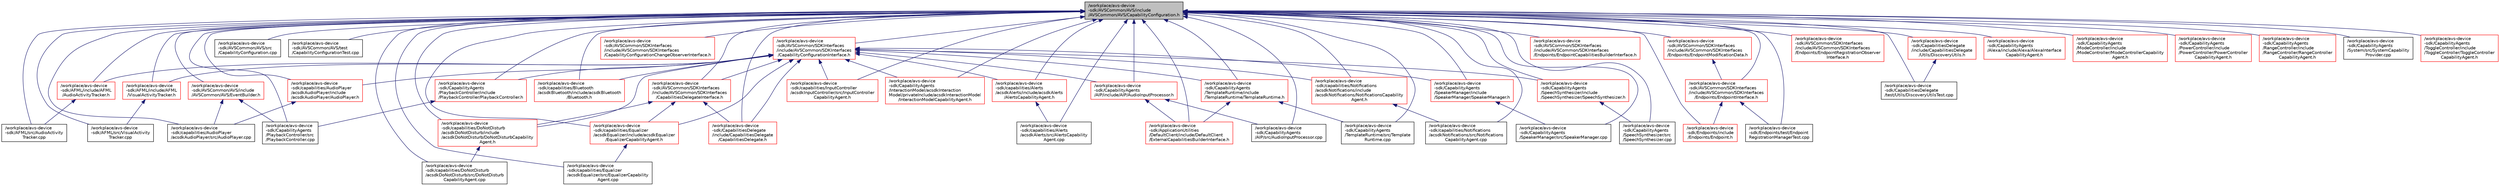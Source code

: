 digraph "/workplace/avs-device-sdk/AVSCommon/AVS/include/AVSCommon/AVS/CapabilityConfiguration.h"
{
  edge [fontname="Helvetica",fontsize="10",labelfontname="Helvetica",labelfontsize="10"];
  node [fontname="Helvetica",fontsize="10",shape=record];
  Node28 [label="/workplace/avs-device\l-sdk/AVSCommon/AVS/include\l/AVSCommon/AVS/CapabilityConfiguration.h",height=0.2,width=0.4,color="black", fillcolor="grey75", style="filled", fontcolor="black"];
  Node28 -> Node29 [dir="back",color="midnightblue",fontsize="10",style="solid",fontname="Helvetica"];
  Node29 [label="/workplace/avs-device\l-sdk/AFML/include/AFML\l/AudioActivityTracker.h",height=0.2,width=0.4,color="red", fillcolor="white", style="filled",URL="$_audio_activity_tracker_8h.html"];
  Node29 -> Node30 [dir="back",color="midnightblue",fontsize="10",style="solid",fontname="Helvetica"];
  Node30 [label="/workplace/avs-device\l-sdk/AFML/src/AudioActivity\lTracker.cpp",height=0.2,width=0.4,color="black", fillcolor="white", style="filled",URL="$_audio_activity_tracker_8cpp.html"];
  Node28 -> Node33 [dir="back",color="midnightblue",fontsize="10",style="solid",fontname="Helvetica"];
  Node33 [label="/workplace/avs-device\l-sdk/AFML/include/AFML\l/VisualActivityTracker.h",height=0.2,width=0.4,color="red", fillcolor="white", style="filled",URL="$_visual_activity_tracker_8h.html"];
  Node33 -> Node34 [dir="back",color="midnightblue",fontsize="10",style="solid",fontname="Helvetica"];
  Node34 [label="/workplace/avs-device\l-sdk/AFML/src/VisualActivity\lTracker.cpp",height=0.2,width=0.4,color="black", fillcolor="white", style="filled",URL="$_visual_activity_tracker_8cpp.html"];
  Node28 -> Node30 [dir="back",color="midnightblue",fontsize="10",style="solid",fontname="Helvetica"];
  Node28 -> Node34 [dir="back",color="midnightblue",fontsize="10",style="solid",fontname="Helvetica"];
  Node28 -> Node36 [dir="back",color="midnightblue",fontsize="10",style="solid",fontname="Helvetica"];
  Node36 [label="/workplace/avs-device\l-sdk/ApplicationUtilities\l/DefaultClient/include/DefaultClient\l/ExternalCapabilitiesBuilderInterface.h",height=0.2,width=0.4,color="red", fillcolor="white", style="filled",URL="$_external_capabilities_builder_interface_8h.html"];
  Node28 -> Node54 [dir="back",color="midnightblue",fontsize="10",style="solid",fontname="Helvetica"];
  Node54 [label="/workplace/avs-device\l-sdk/AVSCommon/AVS/include\l/AVSCommon/AVS/EventBuilder.h",height=0.2,width=0.4,color="red", fillcolor="white", style="filled",URL="$_event_builder_8h.html"];
  Node54 -> Node62 [dir="back",color="midnightblue",fontsize="10",style="solid",fontname="Helvetica"];
  Node62 [label="/workplace/avs-device\l-sdk/capabilities/AudioPlayer\l/acsdkAudioPlayer/src/AudioPlayer.cpp",height=0.2,width=0.4,color="black", fillcolor="white", style="filled",URL="$_audio_player_8cpp.html"];
  Node54 -> Node68 [dir="back",color="midnightblue",fontsize="10",style="solid",fontname="Helvetica"];
  Node68 [label="/workplace/avs-device\l-sdk/CapabilityAgents\l/PlaybackController/src\l/PlaybackController.cpp",height=0.2,width=0.4,color="black", fillcolor="white", style="filled",URL="$_playback_controller_8cpp.html"];
  Node28 -> Node84 [dir="back",color="midnightblue",fontsize="10",style="solid",fontname="Helvetica"];
  Node84 [label="/workplace/avs-device\l-sdk/AVSCommon/AVS/src\l/CapabilityConfiguration.cpp",height=0.2,width=0.4,color="black", fillcolor="white", style="filled",URL="$_capability_configuration_8cpp.html"];
  Node28 -> Node85 [dir="back",color="midnightblue",fontsize="10",style="solid",fontname="Helvetica"];
  Node85 [label="/workplace/avs-device\l-sdk/AVSCommon/AVS/test\l/CapabilityConfigurationTest.cpp",height=0.2,width=0.4,color="black", fillcolor="white", style="filled",URL="$_capability_configuration_test_8cpp.html"];
  Node28 -> Node86 [dir="back",color="midnightblue",fontsize="10",style="solid",fontname="Helvetica"];
  Node86 [label="/workplace/avs-device\l-sdk/AVSCommon/SDKInterfaces\l/include/AVSCommon/SDKInterfaces\l/CapabilitiesDelegateInterface.h",height=0.2,width=0.4,color="red", fillcolor="white", style="filled",URL="$_capabilities_delegate_interface_8h.html"];
  Node86 -> Node92 [dir="back",color="midnightblue",fontsize="10",style="solid",fontname="Helvetica"];
  Node92 [label="/workplace/avs-device\l-sdk/capabilities/DoNotDisturb\l/acsdkDoNotDisturb/include\l/acsdkDoNotDisturb/DoNotDisturbCapability\lAgent.h",height=0.2,width=0.4,color="red", fillcolor="white", style="filled",URL="$_do_not_disturb_capability_agent_8h.html"];
  Node92 -> Node96 [dir="back",color="midnightblue",fontsize="10",style="solid",fontname="Helvetica"];
  Node96 [label="/workplace/avs-device\l-sdk/capabilities/DoNotDisturb\l/acsdkDoNotDisturb/src/DoNotDisturb\lCapabilityAgent.cpp",height=0.2,width=0.4,color="black", fillcolor="white", style="filled",URL="$_do_not_disturb_capability_agent_8cpp.html"];
  Node86 -> Node98 [dir="back",color="midnightblue",fontsize="10",style="solid",fontname="Helvetica"];
  Node98 [label="/workplace/avs-device\l-sdk/capabilities/Equalizer\l/acsdkEqualizer/include/acsdkEqualizer\l/EqualizerCapabilityAgent.h",height=0.2,width=0.4,color="red", fillcolor="white", style="filled",URL="$_equalizer_capability_agent_8h.html"];
  Node98 -> Node99 [dir="back",color="midnightblue",fontsize="10",style="solid",fontname="Helvetica"];
  Node99 [label="/workplace/avs-device\l-sdk/capabilities/Equalizer\l/acsdkEqualizer/src/EqualizerCapability\lAgent.cpp",height=0.2,width=0.4,color="black", fillcolor="white", style="filled",URL="$_equalizer_capability_agent_8cpp.html"];
  Node86 -> Node101 [dir="back",color="midnightblue",fontsize="10",style="solid",fontname="Helvetica"];
  Node101 [label="/workplace/avs-device\l-sdk/CapabilitiesDelegate\l/include/CapabilitiesDelegate\l/CapabilitiesDelegate.h",height=0.2,width=0.4,color="red", fillcolor="white", style="filled",URL="$_capabilities_delegate_8h.html"];
  Node28 -> Node109 [dir="back",color="midnightblue",fontsize="10",style="solid",fontname="Helvetica"];
  Node109 [label="/workplace/avs-device\l-sdk/AVSCommon/SDKInterfaces\l/include/AVSCommon/SDKInterfaces\l/CapabilityConfigurationChangeObserverInterface.h",height=0.2,width=0.4,color="red", fillcolor="white", style="filled",URL="$_capability_configuration_change_observer_interface_8h.html"];
  Node28 -> Node176 [dir="back",color="midnightblue",fontsize="10",style="solid",fontname="Helvetica"];
  Node176 [label="/workplace/avs-device\l-sdk/AVSCommon/SDKInterfaces\l/include/AVSCommon/SDKInterfaces\l/CapabilityConfigurationInterface.h",height=0.2,width=0.4,color="red", fillcolor="white", style="filled",URL="$_capability_configuration_interface_8h.html"];
  Node176 -> Node29 [dir="back",color="midnightblue",fontsize="10",style="solid",fontname="Helvetica"];
  Node176 -> Node33 [dir="back",color="midnightblue",fontsize="10",style="solid",fontname="Helvetica"];
  Node176 -> Node86 [dir="back",color="midnightblue",fontsize="10",style="solid",fontname="Helvetica"];
  Node176 -> Node184 [dir="back",color="midnightblue",fontsize="10",style="solid",fontname="Helvetica"];
  Node184 [label="/workplace/avs-device\l-sdk/capabilities/Alerts\l/acsdkAlerts/include/acsdkAlerts\l/AlertsCapabilityAgent.h",height=0.2,width=0.4,color="red", fillcolor="white", style="filled",URL="$_alerts_capability_agent_8h.html"];
  Node184 -> Node76 [dir="back",color="midnightblue",fontsize="10",style="solid",fontname="Helvetica"];
  Node76 [label="/workplace/avs-device\l-sdk/capabilities/Alerts\l/acsdkAlerts/src/AlertsCapability\lAgent.cpp",height=0.2,width=0.4,color="black", fillcolor="white", style="filled",URL="$_alerts_capability_agent_8cpp.html"];
  Node176 -> Node188 [dir="back",color="midnightblue",fontsize="10",style="solid",fontname="Helvetica"];
  Node188 [label="/workplace/avs-device\l-sdk/capabilities/AudioPlayer\l/acsdkAudioPlayer/include\l/acsdkAudioPlayer/AudioPlayer.h",height=0.2,width=0.4,color="red", fillcolor="white", style="filled",URL="$_audio_player_8h.html"];
  Node188 -> Node62 [dir="back",color="midnightblue",fontsize="10",style="solid",fontname="Helvetica"];
  Node176 -> Node192 [dir="back",color="midnightblue",fontsize="10",style="solid",fontname="Helvetica"];
  Node192 [label="/workplace/avs-device\l-sdk/capabilities/Bluetooth\l/acsdkBluetooth/include/acsdkBluetooth\l/Bluetooth.h",height=0.2,width=0.4,color="red", fillcolor="white", style="filled",URL="$_bluetooth_8h.html"];
  Node176 -> Node92 [dir="back",color="midnightblue",fontsize="10",style="solid",fontname="Helvetica"];
  Node176 -> Node98 [dir="back",color="midnightblue",fontsize="10",style="solid",fontname="Helvetica"];
  Node176 -> Node225 [dir="back",color="midnightblue",fontsize="10",style="solid",fontname="Helvetica"];
  Node225 [label="/workplace/avs-device\l-sdk/capabilities/InputController\l/acsdkInputController/src/InputController\lCapabilityAgent.h",height=0.2,width=0.4,color="red", fillcolor="white", style="filled",URL="$_input_controller_capability_agent_8h.html"];
  Node176 -> Node196 [dir="back",color="midnightblue",fontsize="10",style="solid",fontname="Helvetica"];
  Node196 [label="/workplace/avs-device\l-sdk/capabilities/Notifications\l/acsdkNotifications/include\l/acsdkNotifications/NotificationsCapability\lAgent.h",height=0.2,width=0.4,color="red", fillcolor="white", style="filled",URL="$_notifications_capability_agent_8h.html"];
  Node196 -> Node197 [dir="back",color="midnightblue",fontsize="10",style="solid",fontname="Helvetica"];
  Node197 [label="/workplace/avs-device\l-sdk/capabilities/Notifications\l/acsdkNotifications/src/Notifications\lCapabilityAgent.cpp",height=0.2,width=0.4,color="black", fillcolor="white", style="filled",URL="$_notifications_capability_agent_8cpp.html"];
  Node176 -> Node101 [dir="back",color="midnightblue",fontsize="10",style="solid",fontname="Helvetica"];
  Node176 -> Node116 [dir="back",color="midnightblue",fontsize="10",style="solid",fontname="Helvetica"];
  Node116 [label="/workplace/avs-device\l-sdk/CapabilityAgents\l/AIP/include/AIP/AudioInputProcessor.h",height=0.2,width=0.4,color="red", fillcolor="white", style="filled",URL="$_audio_input_processor_8h.html"];
  Node116 -> Node36 [dir="back",color="midnightblue",fontsize="10",style="solid",fontname="Helvetica"];
  Node116 -> Node119 [dir="back",color="midnightblue",fontsize="10",style="solid",fontname="Helvetica"];
  Node119 [label="/workplace/avs-device\l-sdk/CapabilityAgents\l/AIP/src/AudioInputProcessor.cpp",height=0.2,width=0.4,color="black", fillcolor="white", style="filled",URL="$_audio_input_processor_8cpp.html"];
  Node176 -> Node203 [dir="back",color="midnightblue",fontsize="10",style="solid",fontname="Helvetica"];
  Node203 [label="/workplace/avs-device\l-sdk/CapabilityAgents\l/InteractionModel/acsdkInteraction\lModel/privateInclude/acsdkInteractionModel\l/InteractionModelCapabilityAgent.h",height=0.2,width=0.4,color="red", fillcolor="white", style="filled",URL="$_interaction_model_capability_agent_8h.html"];
  Node176 -> Node205 [dir="back",color="midnightblue",fontsize="10",style="solid",fontname="Helvetica"];
  Node205 [label="/workplace/avs-device\l-sdk/CapabilityAgents\l/PlaybackController/include\l/PlaybackController/PlaybackController.h",height=0.2,width=0.4,color="red", fillcolor="white", style="filled",URL="$_playback_controller_8h.html"];
  Node205 -> Node68 [dir="back",color="midnightblue",fontsize="10",style="solid",fontname="Helvetica"];
  Node176 -> Node211 [dir="back",color="midnightblue",fontsize="10",style="solid",fontname="Helvetica"];
  Node211 [label="/workplace/avs-device\l-sdk/CapabilityAgents\l/SpeakerManager/include\l/SpeakerManager/SpeakerManager.h",height=0.2,width=0.4,color="red", fillcolor="white", style="filled",URL="$_speaker_manager_8h.html"];
  Node211 -> Node212 [dir="back",color="midnightblue",fontsize="10",style="solid",fontname="Helvetica"];
  Node212 [label="/workplace/avs-device\l-sdk/CapabilityAgents\l/SpeakerManager/src/SpeakerManager.cpp",height=0.2,width=0.4,color="black", fillcolor="white", style="filled",URL="$_speaker_manager_8cpp.html"];
  Node176 -> Node235 [dir="back",color="midnightblue",fontsize="10",style="solid",fontname="Helvetica"];
  Node235 [label="/workplace/avs-device\l-sdk/CapabilityAgents\l/SpeechSynthesizer/include\l/SpeechSynthesizer/SpeechSynthesizer.h",height=0.2,width=0.4,color="red", fillcolor="white", style="filled",URL="$_speech_synthesizer_8h.html"];
  Node235 -> Node236 [dir="back",color="midnightblue",fontsize="10",style="solid",fontname="Helvetica"];
  Node236 [label="/workplace/avs-device\l-sdk/CapabilityAgents\l/SpeechSynthesizer/src\l/SpeechSynthesizer.cpp",height=0.2,width=0.4,color="black", fillcolor="white", style="filled",URL="$_speech_synthesizer_8cpp.html"];
  Node176 -> Node238 [dir="back",color="midnightblue",fontsize="10",style="solid",fontname="Helvetica"];
  Node238 [label="/workplace/avs-device\l-sdk/CapabilityAgents\l/TemplateRuntime/include\l/TemplateRuntime/TemplateRuntime.h",height=0.2,width=0.4,color="red", fillcolor="white", style="filled",URL="$_template_runtime_8h.html"];
  Node238 -> Node36 [dir="back",color="midnightblue",fontsize="10",style="solid",fontname="Helvetica"];
  Node238 -> Node239 [dir="back",color="midnightblue",fontsize="10",style="solid",fontname="Helvetica"];
  Node239 [label="/workplace/avs-device\l-sdk/CapabilityAgents\l/TemplateRuntime/src/Template\lRuntime.cpp",height=0.2,width=0.4,color="black", fillcolor="white", style="filled",URL="$_template_runtime_8cpp.html"];
  Node28 -> Node241 [dir="back",color="midnightblue",fontsize="10",style="solid",fontname="Helvetica"];
  Node241 [label="/workplace/avs-device\l-sdk/AVSCommon/SDKInterfaces\l/include/AVSCommon/SDKInterfaces\l/Endpoints/EndpointCapabilitiesBuilderInterface.h",height=0.2,width=0.4,color="red", fillcolor="white", style="filled",URL="$_endpoint_capabilities_builder_interface_8h.html"];
  Node28 -> Node242 [dir="back",color="midnightblue",fontsize="10",style="solid",fontname="Helvetica"];
  Node242 [label="/workplace/avs-device\l-sdk/AVSCommon/SDKInterfaces\l/include/AVSCommon/SDKInterfaces\l/Endpoints/EndpointInterface.h",height=0.2,width=0.4,color="red", fillcolor="white", style="filled",URL="$_endpoint_interface_8h.html"];
  Node242 -> Node246 [dir="back",color="midnightblue",fontsize="10",style="solid",fontname="Helvetica"];
  Node246 [label="/workplace/avs-device\l-sdk/Endpoints/include\l/Endpoints/Endpoint.h",height=0.2,width=0.4,color="red", fillcolor="white", style="filled",URL="$_endpoints_2include_2_endpoints_2_endpoint_8h.html"];
  Node242 -> Node91 [dir="back",color="midnightblue",fontsize="10",style="solid",fontname="Helvetica"];
  Node91 [label="/workplace/avs-device\l-sdk/Endpoints/test/Endpoint\lRegistrationManagerTest.cpp",height=0.2,width=0.4,color="black", fillcolor="white", style="filled",URL="$_endpoint_registration_manager_test_8cpp.html"];
  Node28 -> Node249 [dir="back",color="midnightblue",fontsize="10",style="solid",fontname="Helvetica"];
  Node249 [label="/workplace/avs-device\l-sdk/AVSCommon/SDKInterfaces\l/include/AVSCommon/SDKInterfaces\l/Endpoints/EndpointModificationData.h",height=0.2,width=0.4,color="red", fillcolor="white", style="filled",URL="$_endpoint_modification_data_8h.html"];
  Node249 -> Node242 [dir="back",color="midnightblue",fontsize="10",style="solid",fontname="Helvetica"];
  Node28 -> Node250 [dir="back",color="midnightblue",fontsize="10",style="solid",fontname="Helvetica"];
  Node250 [label="/workplace/avs-device\l-sdk/AVSCommon/SDKInterfaces\l/include/AVSCommon/SDKInterfaces\l/Endpoints/EndpointRegistrationObserver\lInterface.h",height=0.2,width=0.4,color="red", fillcolor="white", style="filled",URL="$_endpoint_registration_observer_interface_8h.html"];
  Node28 -> Node184 [dir="back",color="midnightblue",fontsize="10",style="solid",fontname="Helvetica"];
  Node28 -> Node76 [dir="back",color="midnightblue",fontsize="10",style="solid",fontname="Helvetica"];
  Node28 -> Node188 [dir="back",color="midnightblue",fontsize="10",style="solid",fontname="Helvetica"];
  Node28 -> Node62 [dir="back",color="midnightblue",fontsize="10",style="solid",fontname="Helvetica"];
  Node28 -> Node192 [dir="back",color="midnightblue",fontsize="10",style="solid",fontname="Helvetica"];
  Node28 -> Node92 [dir="back",color="midnightblue",fontsize="10",style="solid",fontname="Helvetica"];
  Node28 -> Node96 [dir="back",color="midnightblue",fontsize="10",style="solid",fontname="Helvetica"];
  Node28 -> Node98 [dir="back",color="midnightblue",fontsize="10",style="solid",fontname="Helvetica"];
  Node28 -> Node99 [dir="back",color="midnightblue",fontsize="10",style="solid",fontname="Helvetica"];
  Node28 -> Node225 [dir="back",color="midnightblue",fontsize="10",style="solid",fontname="Helvetica"];
  Node28 -> Node196 [dir="back",color="midnightblue",fontsize="10",style="solid",fontname="Helvetica"];
  Node28 -> Node197 [dir="back",color="midnightblue",fontsize="10",style="solid",fontname="Helvetica"];
  Node28 -> Node101 [dir="back",color="midnightblue",fontsize="10",style="solid",fontname="Helvetica"];
  Node28 -> Node252 [dir="back",color="midnightblue",fontsize="10",style="solid",fontname="Helvetica"];
  Node252 [label="/workplace/avs-device\l-sdk/CapabilitiesDelegate\l/include/CapabilitiesDelegate\l/Utils/DiscoveryUtils.h",height=0.2,width=0.4,color="red", fillcolor="white", style="filled",URL="$_discovery_utils_8h.html"];
  Node252 -> Node255 [dir="back",color="midnightblue",fontsize="10",style="solid",fontname="Helvetica"];
  Node255 [label="/workplace/avs-device\l-sdk/CapabilitiesDelegate\l/test/Utils/DiscoveryUtilsTest.cpp",height=0.2,width=0.4,color="black", fillcolor="white", style="filled",URL="$_discovery_utils_test_8cpp.html"];
  Node28 -> Node255 [dir="back",color="midnightblue",fontsize="10",style="solid",fontname="Helvetica"];
  Node28 -> Node116 [dir="back",color="midnightblue",fontsize="10",style="solid",fontname="Helvetica"];
  Node28 -> Node119 [dir="back",color="midnightblue",fontsize="10",style="solid",fontname="Helvetica"];
  Node28 -> Node139 [dir="back",color="midnightblue",fontsize="10",style="solid",fontname="Helvetica"];
  Node139 [label="/workplace/avs-device\l-sdk/CapabilityAgents\l/Alexa/include/Alexa/AlexaInterface\lCapabilityAgent.h",height=0.2,width=0.4,color="red", fillcolor="white", style="filled",URL="$_alexa_interface_capability_agent_8h.html"];
  Node28 -> Node203 [dir="back",color="midnightblue",fontsize="10",style="solid",fontname="Helvetica"];
  Node28 -> Node148 [dir="back",color="midnightblue",fontsize="10",style="solid",fontname="Helvetica"];
  Node148 [label="/workplace/avs-device\l-sdk/CapabilityAgents\l/ModeController/include\l/ModeController/ModeControllerCapability\lAgent.h",height=0.2,width=0.4,color="red", fillcolor="white", style="filled",URL="$_mode_controller_capability_agent_8h.html"];
  Node28 -> Node205 [dir="back",color="midnightblue",fontsize="10",style="solid",fontname="Helvetica"];
  Node28 -> Node68 [dir="back",color="midnightblue",fontsize="10",style="solid",fontname="Helvetica"];
  Node28 -> Node256 [dir="back",color="midnightblue",fontsize="10",style="solid",fontname="Helvetica"];
  Node256 [label="/workplace/avs-device\l-sdk/CapabilityAgents\l/PowerController/include\l/PowerController/PowerController\lCapabilityAgent.h",height=0.2,width=0.4,color="red", fillcolor="white", style="filled",URL="$_power_controller_capability_agent_8h.html"];
  Node28 -> Node154 [dir="back",color="midnightblue",fontsize="10",style="solid",fontname="Helvetica"];
  Node154 [label="/workplace/avs-device\l-sdk/CapabilityAgents\l/RangeController/include\l/RangeController/RangeController\lCapabilityAgent.h",height=0.2,width=0.4,color="red", fillcolor="white", style="filled",URL="$_range_controller_capability_agent_8h.html"];
  Node28 -> Node211 [dir="back",color="midnightblue",fontsize="10",style="solid",fontname="Helvetica"];
  Node28 -> Node212 [dir="back",color="midnightblue",fontsize="10",style="solid",fontname="Helvetica"];
  Node28 -> Node235 [dir="back",color="midnightblue",fontsize="10",style="solid",fontname="Helvetica"];
  Node28 -> Node236 [dir="back",color="midnightblue",fontsize="10",style="solid",fontname="Helvetica"];
  Node28 -> Node121 [dir="back",color="midnightblue",fontsize="10",style="solid",fontname="Helvetica"];
  Node121 [label="/workplace/avs-device\l-sdk/CapabilityAgents\l/System/src/SystemCapability\lProvider.cpp",height=0.2,width=0.4,color="black", fillcolor="white", style="filled",URL="$_system_capability_provider_8cpp.html"];
  Node28 -> Node238 [dir="back",color="midnightblue",fontsize="10",style="solid",fontname="Helvetica"];
  Node28 -> Node239 [dir="back",color="midnightblue",fontsize="10",style="solid",fontname="Helvetica"];
  Node28 -> Node162 [dir="back",color="midnightblue",fontsize="10",style="solid",fontname="Helvetica"];
  Node162 [label="/workplace/avs-device\l-sdk/CapabilityAgents\l/ToggleController/include\l/ToggleController/ToggleController\lCapabilityAgent.h",height=0.2,width=0.4,color="red", fillcolor="white", style="filled",URL="$_toggle_controller_capability_agent_8h.html"];
  Node28 -> Node246 [dir="back",color="midnightblue",fontsize="10",style="solid",fontname="Helvetica"];
  Node28 -> Node91 [dir="back",color="midnightblue",fontsize="10",style="solid",fontname="Helvetica"];
}
